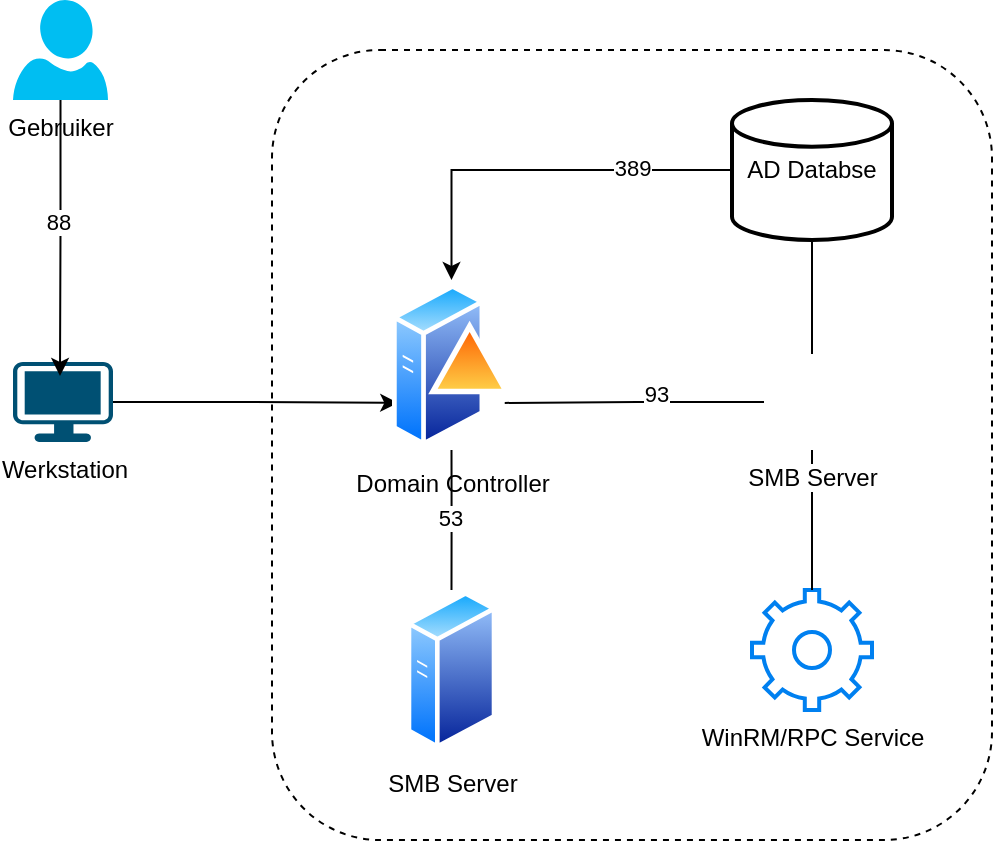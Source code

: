 <mxfile version="26.2.10">
  <diagram id="C5RBs43oDa-KdzZeNtuy" name="Page-1">
    <mxGraphModel dx="2948" dy="1103" grid="1" gridSize="10" guides="1" tooltips="1" connect="1" arrows="1" fold="1" page="1" pageScale="1" pageWidth="827" pageHeight="1169" math="0" shadow="0">
      <root>
        <mxCell id="WIyWlLk6GJQsqaUBKTNV-0" />
        <mxCell id="WIyWlLk6GJQsqaUBKTNV-1" parent="WIyWlLk6GJQsqaUBKTNV-0" />
        <mxCell id="DIxokJTu6RjSEkGJ5TqH-9" value="" style="rounded=1;whiteSpace=wrap;html=1;dashed=1;" vertex="1" parent="WIyWlLk6GJQsqaUBKTNV-1">
          <mxGeometry x="220" y="195" width="360" height="395" as="geometry" />
        </mxCell>
        <mxCell id="DIxokJTu6RjSEkGJ5TqH-29" style="edgeStyle=orthogonalEdgeStyle;rounded=0;orthogonalLoop=1;jettySize=auto;html=1;entryX=0;entryY=0.75;entryDx=0;entryDy=0;" edge="1" parent="WIyWlLk6GJQsqaUBKTNV-1" source="DIxokJTu6RjSEkGJ5TqH-7" target="DIxokJTu6RjSEkGJ5TqH-13">
          <mxGeometry relative="1" as="geometry" />
        </mxCell>
        <mxCell id="DIxokJTu6RjSEkGJ5TqH-7" value="Werkstation" style="points=[[0.03,0.03,0],[0.5,0,0],[0.97,0.03,0],[1,0.4,0],[0.97,0.745,0],[0.5,1,0],[0.03,0.745,0],[0,0.4,0]];verticalLabelPosition=bottom;sketch=0;html=1;verticalAlign=top;aspect=fixed;align=center;pointerEvents=1;shape=mxgraph.cisco19.workstation;fillColor=#005073;strokeColor=none;" vertex="1" parent="WIyWlLk6GJQsqaUBKTNV-1">
          <mxGeometry x="90.5" y="351" width="50" height="40" as="geometry" />
        </mxCell>
        <mxCell id="DIxokJTu6RjSEkGJ5TqH-8" value="Gebruiker" style="verticalLabelPosition=bottom;html=1;verticalAlign=top;align=center;strokeColor=none;fillColor=#00BEF2;shape=mxgraph.azure.user;" vertex="1" parent="WIyWlLk6GJQsqaUBKTNV-1">
          <mxGeometry x="90.5" y="170" width="47.5" height="50" as="geometry" />
        </mxCell>
        <mxCell id="DIxokJTu6RjSEkGJ5TqH-17" style="edgeStyle=orthogonalEdgeStyle;rounded=0;orthogonalLoop=1;jettySize=auto;html=1;exitX=0;exitY=0.5;exitDx=0;exitDy=0;exitPerimeter=0;" edge="1" parent="WIyWlLk6GJQsqaUBKTNV-1" source="DIxokJTu6RjSEkGJ5TqH-12" target="DIxokJTu6RjSEkGJ5TqH-13">
          <mxGeometry relative="1" as="geometry" />
        </mxCell>
        <mxCell id="DIxokJTu6RjSEkGJ5TqH-18" value="389" style="edgeLabel;html=1;align=center;verticalAlign=middle;resizable=0;points=[];" vertex="1" connectable="0" parent="DIxokJTu6RjSEkGJ5TqH-17">
          <mxGeometry x="-0.488" y="-1" relative="1" as="geometry">
            <mxPoint as="offset" />
          </mxGeometry>
        </mxCell>
        <mxCell id="DIxokJTu6RjSEkGJ5TqH-19" style="edgeStyle=orthogonalEdgeStyle;rounded=0;orthogonalLoop=1;jettySize=auto;html=1;endArrow=none;startFill=0;" edge="1" parent="WIyWlLk6GJQsqaUBKTNV-1" source="DIxokJTu6RjSEkGJ5TqH-12" target="DIxokJTu6RjSEkGJ5TqH-16">
          <mxGeometry relative="1" as="geometry" />
        </mxCell>
        <mxCell id="DIxokJTu6RjSEkGJ5TqH-12" value="AD Databse" style="strokeWidth=2;html=1;shape=mxgraph.flowchart.database;whiteSpace=wrap;" vertex="1" parent="WIyWlLk6GJQsqaUBKTNV-1">
          <mxGeometry x="450" y="220" width="80" height="70" as="geometry" />
        </mxCell>
        <mxCell id="DIxokJTu6RjSEkGJ5TqH-13" value="Domain Controller" style="image;aspect=fixed;perimeter=ellipsePerimeter;html=1;align=center;shadow=0;dashed=0;spacingTop=3;image=img/lib/active_directory/domain_controller.svg;" vertex="1" parent="WIyWlLk6GJQsqaUBKTNV-1">
          <mxGeometry x="280" y="310" width="59.5" height="85" as="geometry" />
        </mxCell>
        <mxCell id="DIxokJTu6RjSEkGJ5TqH-23" value="" style="edgeStyle=orthogonalEdgeStyle;rounded=0;orthogonalLoop=1;jettySize=auto;html=1;endArrow=none;startFill=0;" edge="1" parent="WIyWlLk6GJQsqaUBKTNV-1" source="DIxokJTu6RjSEkGJ5TqH-14" target="DIxokJTu6RjSEkGJ5TqH-13">
          <mxGeometry relative="1" as="geometry" />
        </mxCell>
        <mxCell id="DIxokJTu6RjSEkGJ5TqH-26" value="53" style="edgeLabel;html=1;align=center;verticalAlign=middle;resizable=0;points=[];" vertex="1" connectable="0" parent="DIxokJTu6RjSEkGJ5TqH-23">
          <mxGeometry x="0.029" y="1" relative="1" as="geometry">
            <mxPoint as="offset" />
          </mxGeometry>
        </mxCell>
        <mxCell id="DIxokJTu6RjSEkGJ5TqH-14" value="SMB Server" style="image;aspect=fixed;perimeter=ellipsePerimeter;html=1;align=center;shadow=0;dashed=0;spacingTop=3;image=img/lib/active_directory/generic_server.svg;" vertex="1" parent="WIyWlLk6GJQsqaUBKTNV-1">
          <mxGeometry x="287.35" y="465" width="44.8" height="80" as="geometry" />
        </mxCell>
        <mxCell id="DIxokJTu6RjSEkGJ5TqH-15" value="WinRM/RPC Service" style="html=1;verticalLabelPosition=bottom;align=center;labelBackgroundColor=#ffffff;verticalAlign=top;strokeWidth=2;strokeColor=#0080F0;shadow=0;dashed=0;shape=mxgraph.ios7.icons.settings;" vertex="1" parent="WIyWlLk6GJQsqaUBKTNV-1">
          <mxGeometry x="460" y="465" width="60" height="60" as="geometry" />
        </mxCell>
        <mxCell id="DIxokJTu6RjSEkGJ5TqH-20" style="edgeStyle=orthogonalEdgeStyle;rounded=0;orthogonalLoop=1;jettySize=auto;html=1;endArrow=none;startFill=0;" edge="1" parent="WIyWlLk6GJQsqaUBKTNV-1" source="DIxokJTu6RjSEkGJ5TqH-16" target="DIxokJTu6RjSEkGJ5TqH-15">
          <mxGeometry relative="1" as="geometry" />
        </mxCell>
        <mxCell id="DIxokJTu6RjSEkGJ5TqH-25" style="edgeStyle=orthogonalEdgeStyle;rounded=0;orthogonalLoop=1;jettySize=auto;html=1;exitX=0;exitY=0.5;exitDx=0;exitDy=0;entryX=1;entryY=0.75;entryDx=0;entryDy=0;endArrow=none;startFill=0;" edge="1" parent="WIyWlLk6GJQsqaUBKTNV-1" source="DIxokJTu6RjSEkGJ5TqH-16" target="DIxokJTu6RjSEkGJ5TqH-13">
          <mxGeometry relative="1" as="geometry" />
        </mxCell>
        <mxCell id="DIxokJTu6RjSEkGJ5TqH-27" value="93" style="edgeLabel;html=1;align=center;verticalAlign=middle;resizable=0;points=[];" vertex="1" connectable="0" parent="DIxokJTu6RjSEkGJ5TqH-25">
          <mxGeometry x="-0.172" y="-4" relative="1" as="geometry">
            <mxPoint as="offset" />
          </mxGeometry>
        </mxCell>
        <mxCell id="DIxokJTu6RjSEkGJ5TqH-16" value="SMB Server" style="shape=image;html=1;verticalAlign=top;verticalLabelPosition=bottom;labelBackgroundColor=#ffffff;imageAspect=0;aspect=fixed;image=https://cdn4.iconfinder.com/data/icons/humility-icons-MERGE/48x48/filesystems/gnome-fs-directory.png" vertex="1" parent="WIyWlLk6GJQsqaUBKTNV-1">
          <mxGeometry x="466" y="347" width="48" height="48" as="geometry" />
        </mxCell>
        <mxCell id="DIxokJTu6RjSEkGJ5TqH-30" style="edgeStyle=orthogonalEdgeStyle;rounded=0;orthogonalLoop=1;jettySize=auto;html=1;entryX=0.47;entryY=0.175;entryDx=0;entryDy=0;entryPerimeter=0;" edge="1" parent="WIyWlLk6GJQsqaUBKTNV-1" source="DIxokJTu6RjSEkGJ5TqH-8" target="DIxokJTu6RjSEkGJ5TqH-7">
          <mxGeometry relative="1" as="geometry" />
        </mxCell>
        <mxCell id="DIxokJTu6RjSEkGJ5TqH-31" value="88" style="edgeLabel;html=1;align=center;verticalAlign=middle;resizable=0;points=[];" vertex="1" connectable="0" parent="DIxokJTu6RjSEkGJ5TqH-30">
          <mxGeometry x="-0.074" y="-2" relative="1" as="geometry">
            <mxPoint y="-3" as="offset" />
          </mxGeometry>
        </mxCell>
      </root>
    </mxGraphModel>
  </diagram>
</mxfile>
